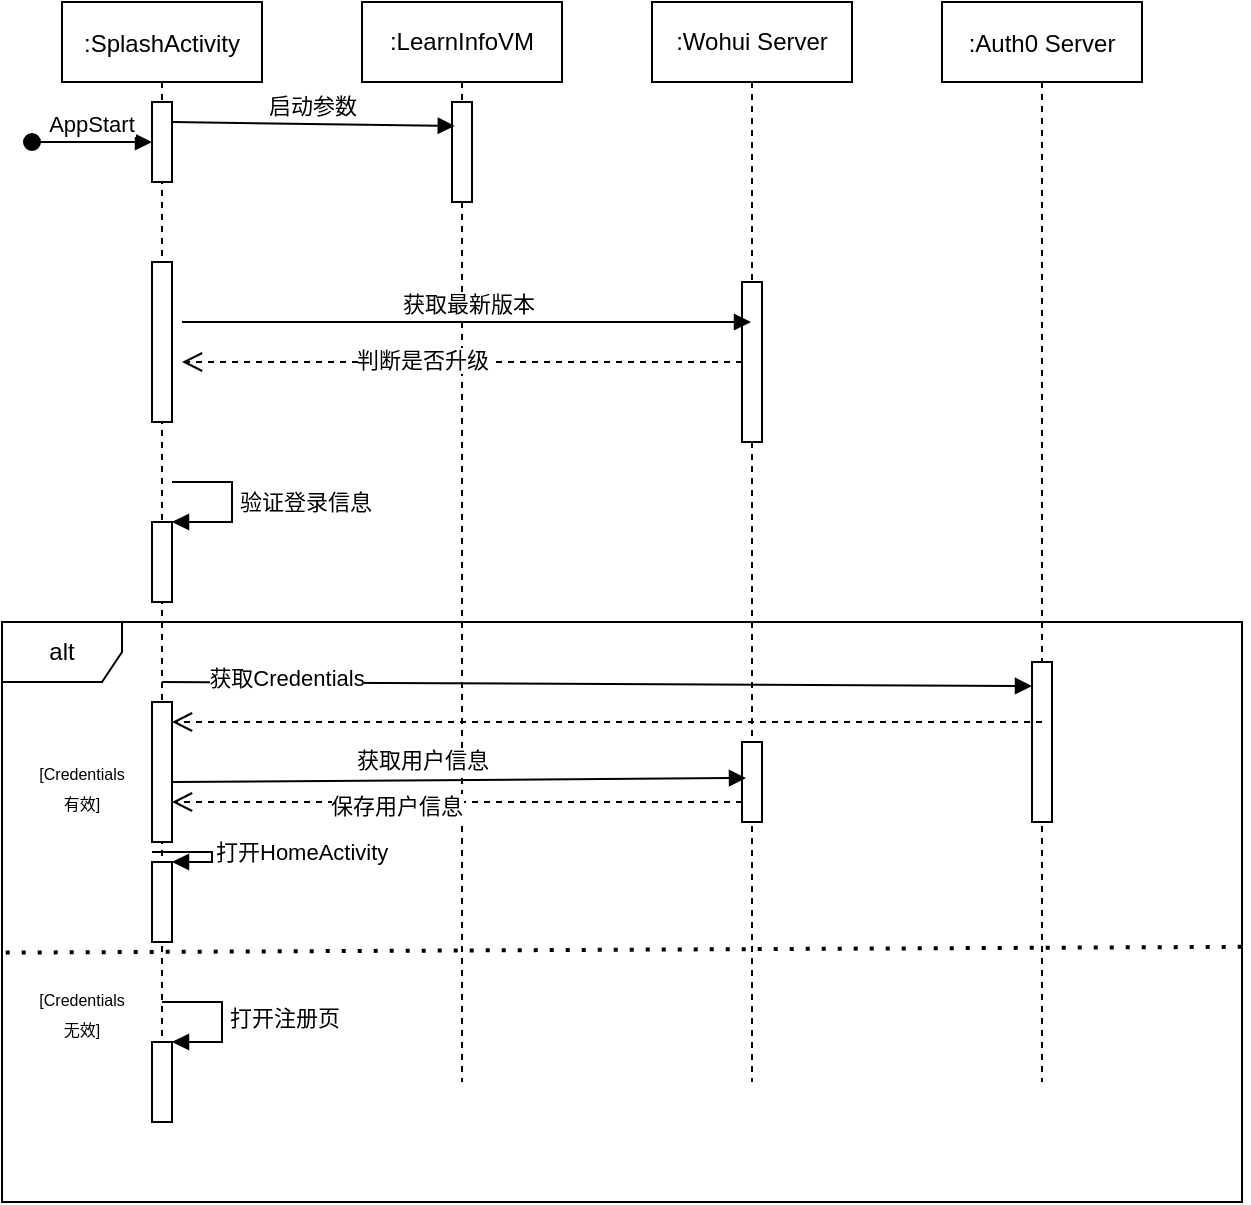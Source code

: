 <mxfile version="14.8.6" type="github">
  <diagram id="kgpKYQtTHZ0yAKxKKP6v" name="Page-1">
    <mxGraphModel dx="1662" dy="804" grid="1" gridSize="10" guides="1" tooltips="1" connect="1" arrows="1" fold="1" page="1" pageScale="1" pageWidth="850" pageHeight="1100" math="0" shadow="0">
      <root>
        <mxCell id="0" />
        <mxCell id="1" parent="0" />
        <mxCell id="uLN1TVFjSlXKnkesUgfp-20" value="alt" style="shape=umlFrame;whiteSpace=wrap;html=1;" vertex="1" parent="1">
          <mxGeometry x="50" y="390" width="620" height="290" as="geometry" />
        </mxCell>
        <mxCell id="3nuBFxr9cyL0pnOWT2aG-1" value=":SplashActivity" style="shape=umlLifeline;perimeter=lifelinePerimeter;container=1;collapsible=0;recursiveResize=0;rounded=0;shadow=0;strokeWidth=1;" parent="1" vertex="1">
          <mxGeometry x="80" y="80" width="100" height="540" as="geometry" />
        </mxCell>
        <mxCell id="3nuBFxr9cyL0pnOWT2aG-3" value="AppStart" style="verticalAlign=bottom;startArrow=oval;endArrow=block;startSize=8;shadow=0;strokeWidth=1;" parent="3nuBFxr9cyL0pnOWT2aG-1" edge="1">
          <mxGeometry relative="1" as="geometry">
            <mxPoint x="-15" y="70" as="sourcePoint" />
            <mxPoint x="45" y="70" as="targetPoint" />
          </mxGeometry>
        </mxCell>
        <mxCell id="uLN1TVFjSlXKnkesUgfp-4" value="" style="html=1;points=[];perimeter=orthogonalPerimeter;" vertex="1" parent="3nuBFxr9cyL0pnOWT2aG-1">
          <mxGeometry x="45" y="50" width="10" height="40" as="geometry" />
        </mxCell>
        <mxCell id="uLN1TVFjSlXKnkesUgfp-11" value="" style="html=1;points=[];perimeter=orthogonalPerimeter;" vertex="1" parent="3nuBFxr9cyL0pnOWT2aG-1">
          <mxGeometry x="45" y="130" width="10" height="80" as="geometry" />
        </mxCell>
        <mxCell id="uLN1TVFjSlXKnkesUgfp-37" value="&lt;span style=&quot;font-size: 8px&quot;&gt;&lt;br&gt;[&lt;/span&gt;&lt;span style=&quot;font-size: 8px&quot;&gt;Credentials&lt;/span&gt;&lt;span style=&quot;font-size: 8px&quot;&gt;&lt;br&gt;有效]&lt;/span&gt;" style="text;html=1;strokeColor=none;fillColor=none;align=center;verticalAlign=middle;whiteSpace=wrap;rounded=0;" vertex="1" parent="3nuBFxr9cyL0pnOWT2aG-1">
          <mxGeometry x="-10" y="375" width="40" height="20" as="geometry" />
        </mxCell>
        <mxCell id="uLN1TVFjSlXKnkesUgfp-40" value="" style="html=1;verticalAlign=bottom;endArrow=block;entryX=0;entryY=0.15;entryDx=0;entryDy=0;entryPerimeter=0;" edge="1" parent="3nuBFxr9cyL0pnOWT2aG-1" target="uLN1TVFjSlXKnkesUgfp-44">
          <mxGeometry width="80" relative="1" as="geometry">
            <mxPoint x="50" y="340" as="sourcePoint" />
            <mxPoint x="130" y="340" as="targetPoint" />
          </mxGeometry>
        </mxCell>
        <mxCell id="uLN1TVFjSlXKnkesUgfp-41" value="获取Credentials" style="edgeLabel;html=1;align=center;verticalAlign=middle;resizable=0;points=[];" vertex="1" connectable="0" parent="uLN1TVFjSlXKnkesUgfp-40">
          <mxGeometry x="-0.717" y="3" relative="1" as="geometry">
            <mxPoint as="offset" />
          </mxGeometry>
        </mxCell>
        <mxCell id="uLN1TVFjSlXKnkesUgfp-47" value="" style="html=1;points=[];perimeter=orthogonalPerimeter;" vertex="1" parent="3nuBFxr9cyL0pnOWT2aG-1">
          <mxGeometry x="45" y="350" width="10" height="70" as="geometry" />
        </mxCell>
        <mxCell id="uLN1TVFjSlXKnkesUgfp-73" value="" style="html=1;points=[];perimeter=orthogonalPerimeter;" vertex="1" parent="3nuBFxr9cyL0pnOWT2aG-1">
          <mxGeometry x="45" y="430" width="10" height="40" as="geometry" />
        </mxCell>
        <mxCell id="uLN1TVFjSlXKnkesUgfp-74" value="打开HomeActivity" style="edgeStyle=orthogonalEdgeStyle;html=1;align=left;spacingLeft=2;endArrow=block;rounded=0;entryX=1;entryY=0;" edge="1" target="uLN1TVFjSlXKnkesUgfp-73" parent="3nuBFxr9cyL0pnOWT2aG-1">
          <mxGeometry relative="1" as="geometry">
            <mxPoint x="45" y="425" as="sourcePoint" />
            <Array as="points">
              <mxPoint x="75" y="425" />
            </Array>
          </mxGeometry>
        </mxCell>
        <mxCell id="3nuBFxr9cyL0pnOWT2aG-5" value=":Auth0 Server" style="shape=umlLifeline;perimeter=lifelinePerimeter;container=1;collapsible=0;recursiveResize=0;rounded=0;shadow=0;strokeWidth=1;" parent="1" vertex="1">
          <mxGeometry x="520" y="80" width="100" height="540" as="geometry" />
        </mxCell>
        <mxCell id="uLN1TVFjSlXKnkesUgfp-44" value="" style="html=1;points=[];perimeter=orthogonalPerimeter;" vertex="1" parent="3nuBFxr9cyL0pnOWT2aG-5">
          <mxGeometry x="45" y="330" width="10" height="80" as="geometry" />
        </mxCell>
        <mxCell id="uLN1TVFjSlXKnkesUgfp-3" value=":Wohui Server" style="shape=umlLifeline;perimeter=lifelinePerimeter;whiteSpace=wrap;html=1;container=1;collapsible=0;recursiveResize=0;outlineConnect=0;" vertex="1" parent="1">
          <mxGeometry x="375" y="80" width="100" height="540" as="geometry" />
        </mxCell>
        <mxCell id="uLN1TVFjSlXKnkesUgfp-21" value="" style="html=1;points=[];perimeter=orthogonalPerimeter;" vertex="1" parent="uLN1TVFjSlXKnkesUgfp-3">
          <mxGeometry x="45" y="140" width="10" height="80" as="geometry" />
        </mxCell>
        <mxCell id="uLN1TVFjSlXKnkesUgfp-49" value="" style="html=1;points=[];perimeter=orthogonalPerimeter;" vertex="1" parent="uLN1TVFjSlXKnkesUgfp-3">
          <mxGeometry x="45" y="370" width="10" height="40" as="geometry" />
        </mxCell>
        <mxCell id="uLN1TVFjSlXKnkesUgfp-6" value=":LearnInfoVM" style="shape=umlLifeline;perimeter=lifelinePerimeter;whiteSpace=wrap;html=1;container=1;collapsible=0;recursiveResize=0;outlineConnect=0;" vertex="1" parent="1">
          <mxGeometry x="230" y="80" width="100" height="540" as="geometry" />
        </mxCell>
        <mxCell id="uLN1TVFjSlXKnkesUgfp-9" value="" style="html=1;points=[];perimeter=orthogonalPerimeter;" vertex="1" parent="uLN1TVFjSlXKnkesUgfp-6">
          <mxGeometry x="45" y="50" width="10" height="50" as="geometry" />
        </mxCell>
        <mxCell id="uLN1TVFjSlXKnkesUgfp-10" value="启动参数" style="html=1;verticalAlign=bottom;endArrow=block;entryX=0.14;entryY=0.24;entryDx=0;entryDy=0;entryPerimeter=0;" edge="1" parent="1" target="uLN1TVFjSlXKnkesUgfp-9">
          <mxGeometry width="80" relative="1" as="geometry">
            <mxPoint x="135" y="140" as="sourcePoint" />
            <mxPoint x="215" y="140" as="targetPoint" />
          </mxGeometry>
        </mxCell>
        <mxCell id="uLN1TVFjSlXKnkesUgfp-12" value="获取最新版本" style="html=1;verticalAlign=bottom;endArrow=block;" edge="1" parent="1" target="uLN1TVFjSlXKnkesUgfp-3">
          <mxGeometry width="80" relative="1" as="geometry">
            <mxPoint x="140" y="240" as="sourcePoint" />
            <mxPoint x="230" y="240" as="targetPoint" />
            <Array as="points">
              <mxPoint x="160" y="240" />
              <mxPoint x="200" y="240" />
              <mxPoint x="410" y="240" />
            </Array>
          </mxGeometry>
        </mxCell>
        <mxCell id="uLN1TVFjSlXKnkesUgfp-13" value="" style="html=1;verticalAlign=bottom;endArrow=open;dashed=1;endSize=8;" edge="1" parent="1">
          <mxGeometry relative="1" as="geometry">
            <mxPoint x="420" y="260" as="sourcePoint" />
            <mxPoint x="140" y="260" as="targetPoint" />
            <Array as="points">
              <mxPoint x="270" y="260" />
            </Array>
          </mxGeometry>
        </mxCell>
        <mxCell id="uLN1TVFjSlXKnkesUgfp-16" value="判断是否升级" style="edgeLabel;html=1;align=center;verticalAlign=middle;resizable=0;points=[];" vertex="1" connectable="0" parent="uLN1TVFjSlXKnkesUgfp-13">
          <mxGeometry x="0.143" y="-1" relative="1" as="geometry">
            <mxPoint as="offset" />
          </mxGeometry>
        </mxCell>
        <mxCell id="uLN1TVFjSlXKnkesUgfp-17" value="" style="html=1;points=[];perimeter=orthogonalPerimeter;" vertex="1" parent="1">
          <mxGeometry x="125" y="340" width="10" height="40" as="geometry" />
        </mxCell>
        <mxCell id="uLN1TVFjSlXKnkesUgfp-18" value="验证登录信息" style="edgeStyle=orthogonalEdgeStyle;html=1;align=left;spacingLeft=2;endArrow=block;rounded=0;entryX=1;entryY=0;" edge="1" target="uLN1TVFjSlXKnkesUgfp-17" parent="1">
          <mxGeometry relative="1" as="geometry">
            <mxPoint x="135" y="320" as="sourcePoint" />
            <Array as="points">
              <mxPoint x="165" y="320" />
            </Array>
          </mxGeometry>
        </mxCell>
        <mxCell id="uLN1TVFjSlXKnkesUgfp-36" value="" style="endArrow=none;dashed=1;html=1;dashPattern=1 3;strokeWidth=2;entryX=1.002;entryY=0.56;entryDx=0;entryDy=0;entryPerimeter=0;exitX=0.003;exitY=0.57;exitDx=0;exitDy=0;exitPerimeter=0;" edge="1" parent="1" source="uLN1TVFjSlXKnkesUgfp-20" target="uLN1TVFjSlXKnkesUgfp-20">
          <mxGeometry width="50" height="50" relative="1" as="geometry">
            <mxPoint x="50" y="496" as="sourcePoint" />
            <mxPoint x="120" y="450" as="targetPoint" />
          </mxGeometry>
        </mxCell>
        <mxCell id="uLN1TVFjSlXKnkesUgfp-38" value="&lt;font style=&quot;font-size: 8px&quot;&gt;[Credentials&lt;br&gt;无效]&lt;/font&gt;" style="text;html=1;strokeColor=none;fillColor=none;align=center;verticalAlign=middle;whiteSpace=wrap;rounded=0;" vertex="1" parent="1">
          <mxGeometry x="70" y="560" width="40" height="50" as="geometry" />
        </mxCell>
        <mxCell id="uLN1TVFjSlXKnkesUgfp-42" value="" style="html=1;verticalAlign=bottom;endArrow=open;dashed=1;endSize=8;" edge="1" parent="1" target="uLN1TVFjSlXKnkesUgfp-47">
          <mxGeometry relative="1" as="geometry">
            <mxPoint x="570" y="440" as="sourcePoint" />
            <mxPoint x="490" y="440" as="targetPoint" />
          </mxGeometry>
        </mxCell>
        <mxCell id="uLN1TVFjSlXKnkesUgfp-54" value="获取用户信息" style="html=1;verticalAlign=bottom;endArrow=block;" edge="1" parent="1">
          <mxGeometry x="-0.129" y="1" width="80" relative="1" as="geometry">
            <mxPoint x="135" y="470" as="sourcePoint" />
            <mxPoint x="422" y="468" as="targetPoint" />
            <mxPoint as="offset" />
          </mxGeometry>
        </mxCell>
        <mxCell id="uLN1TVFjSlXKnkesUgfp-56" value="" style="html=1;verticalAlign=bottom;endArrow=open;dashed=1;endSize=8;" edge="1" parent="1" target="uLN1TVFjSlXKnkesUgfp-47">
          <mxGeometry x="0.053" y="10" relative="1" as="geometry">
            <mxPoint x="420" y="480" as="sourcePoint" />
            <mxPoint x="340" y="480" as="targetPoint" />
            <mxPoint as="offset" />
          </mxGeometry>
        </mxCell>
        <mxCell id="uLN1TVFjSlXKnkesUgfp-58" value="保存" style="edgeLabel;html=1;align=center;verticalAlign=middle;resizable=0;points=[];" vertex="1" connectable="0" parent="uLN1TVFjSlXKnkesUgfp-56">
          <mxGeometry x="0.228" y="1" relative="1" as="geometry">
            <mxPoint as="offset" />
          </mxGeometry>
        </mxCell>
        <mxCell id="uLN1TVFjSlXKnkesUgfp-60" value="Text" style="edgeLabel;html=1;align=center;verticalAlign=middle;resizable=0;points=[];" vertex="1" connectable="0" parent="uLN1TVFjSlXKnkesUgfp-56">
          <mxGeometry x="0.228" relative="1" as="geometry">
            <mxPoint as="offset" />
          </mxGeometry>
        </mxCell>
        <mxCell id="uLN1TVFjSlXKnkesUgfp-61" value="保存用户信息" style="edgeLabel;html=1;align=center;verticalAlign=middle;resizable=0;points=[];" vertex="1" connectable="0" parent="uLN1TVFjSlXKnkesUgfp-56">
          <mxGeometry x="0.214" y="2" relative="1" as="geometry">
            <mxPoint as="offset" />
          </mxGeometry>
        </mxCell>
        <mxCell id="uLN1TVFjSlXKnkesUgfp-68" value="" style="html=1;points=[];perimeter=orthogonalPerimeter;" vertex="1" parent="1">
          <mxGeometry x="125" y="600" width="10" height="40" as="geometry" />
        </mxCell>
        <mxCell id="uLN1TVFjSlXKnkesUgfp-69" value="打开注册页" style="edgeStyle=orthogonalEdgeStyle;html=1;align=left;spacingLeft=2;endArrow=block;rounded=0;entryX=1;entryY=0;" edge="1" target="uLN1TVFjSlXKnkesUgfp-68" parent="1">
          <mxGeometry relative="1" as="geometry">
            <mxPoint x="130" y="580" as="sourcePoint" />
            <Array as="points">
              <mxPoint x="160" y="580" />
            </Array>
          </mxGeometry>
        </mxCell>
      </root>
    </mxGraphModel>
  </diagram>
</mxfile>
